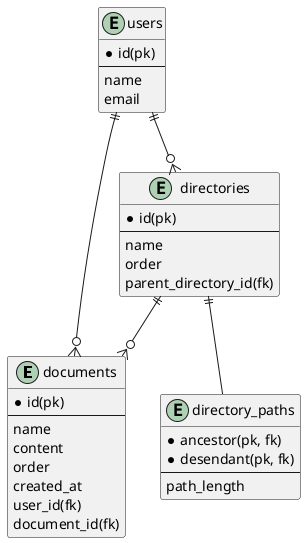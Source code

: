 @startuml esa_clone

entity documents {
    * id(pk)
    --
    name
    content
    order
    created_at
    user_id(fk)
    document_id(fk)
}

entity directories {
    * id(pk)
    --
    name
    order
    parent_directory_id(fk)
}

entity directory_paths {
    * ancestor(pk, fk)
    * desendant(pk, fk)
    --
    path_length
}

entity users {
    * id(pk)
    --
    name
    email
}

users ||--o{ documents
users ||--o{ directories
directories ||-- directory_paths 
directories ||--o{ documents

@enduml
